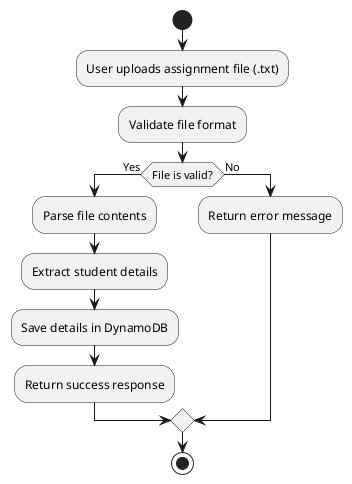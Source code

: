 @startuml
start
:User uploads assignment file (.txt);
:Validate file format;
if (File is valid?) then (Yes)
    :Parse file contents;
    :Extract student details;
    :Save details in DynamoDB;
    :Return success response;
else (No)
    :Return error message;
endif
stop
@enduml
